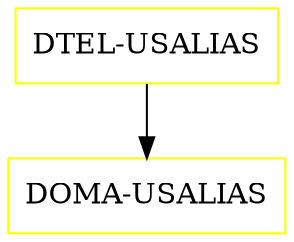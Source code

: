 digraph G {
  "DTEL-USALIAS" [shape=box,color=yellow];
  "DOMA-USALIAS" [shape=box,color=yellow,URL="./DOMA_USALIAS.html"];
  "DTEL-USALIAS" -> "DOMA-USALIAS";
}
